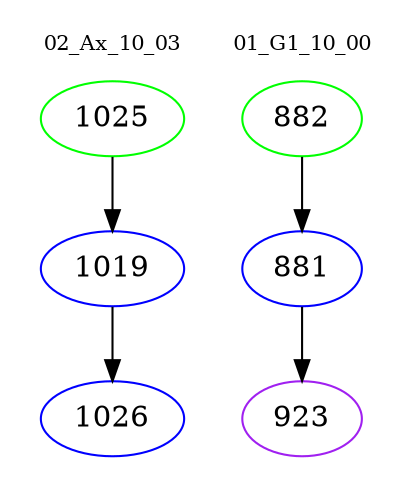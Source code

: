digraph{
subgraph cluster_0 {
color = white
label = "02_Ax_10_03";
fontsize=10;
T0_1025 [label="1025", color="green"]
T0_1025 -> T0_1019 [color="black"]
T0_1019 [label="1019", color="blue"]
T0_1019 -> T0_1026 [color="black"]
T0_1026 [label="1026", color="blue"]
}
subgraph cluster_1 {
color = white
label = "01_G1_10_00";
fontsize=10;
T1_882 [label="882", color="green"]
T1_882 -> T1_881 [color="black"]
T1_881 [label="881", color="blue"]
T1_881 -> T1_923 [color="black"]
T1_923 [label="923", color="purple"]
}
}

